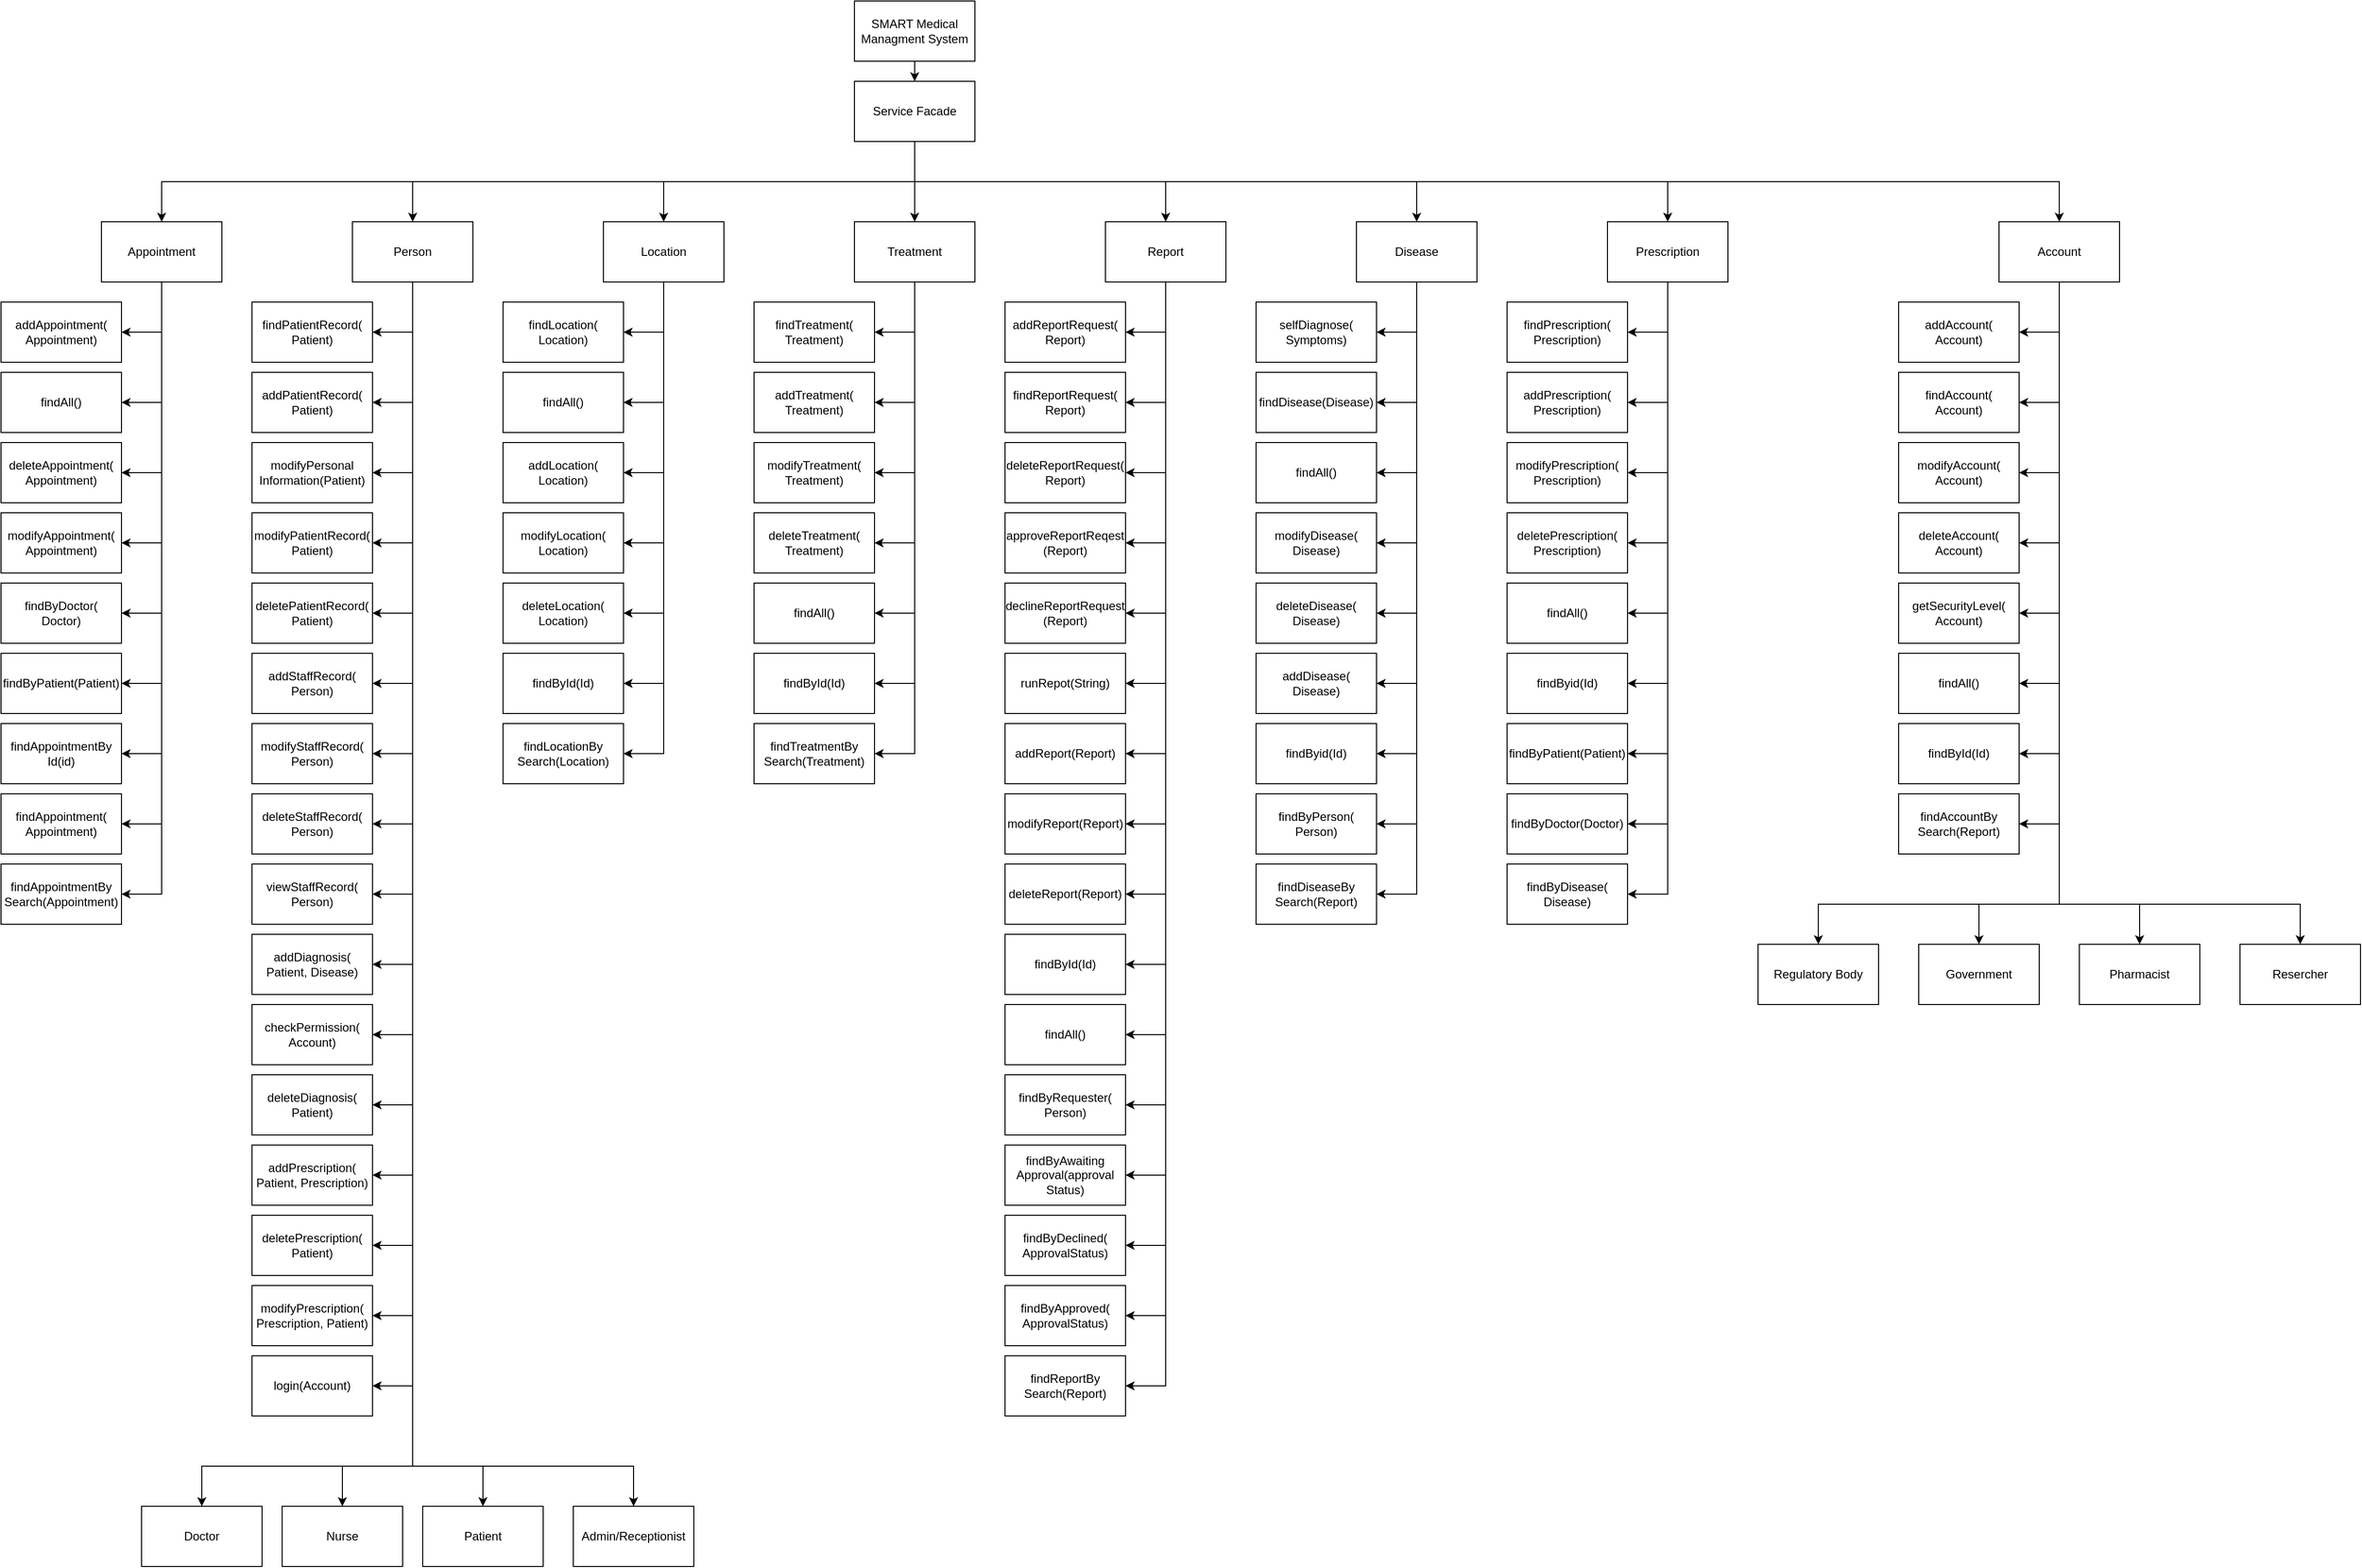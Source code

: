 <mxfile version="12.6.5" type="device"><diagram id="k0Dj__801lpUVowesVdd" name="Page-1"><mxGraphModel dx="1422" dy="822" grid="1" gridSize="10" guides="1" tooltips="1" connect="1" arrows="1" fold="1" page="1" pageScale="1" pageWidth="827" pageHeight="1169" math="0" shadow="0"><root><mxCell id="0"/><mxCell id="1" parent="0"/><mxCell id="XYP2LP7_7YZtA4QgzkTE-5" style="edgeStyle=orthogonalEdgeStyle;rounded=0;orthogonalLoop=1;jettySize=auto;html=1;exitX=0.5;exitY=1;exitDx=0;exitDy=0;entryX=0.5;entryY=0;entryDx=0;entryDy=0;" parent="1" source="XYP2LP7_7YZtA4QgzkTE-1" target="XYP2LP7_7YZtA4QgzkTE-2" edge="1"><mxGeometry relative="1" as="geometry"/></mxCell><mxCell id="XYP2LP7_7YZtA4QgzkTE-1" value="SMART Medical&lt;br&gt;Managment System" style="rounded=0;whiteSpace=wrap;html=1;" parent="1" vertex="1"><mxGeometry x="960" y="60" width="120" height="60" as="geometry"/></mxCell><mxCell id="XYP2LP7_7YZtA4QgzkTE-6" style="edgeStyle=orthogonalEdgeStyle;rounded=0;orthogonalLoop=1;jettySize=auto;html=1;exitX=0.5;exitY=1;exitDx=0;exitDy=0;entryX=0.5;entryY=0;entryDx=0;entryDy=0;" parent="1" source="XYP2LP7_7YZtA4QgzkTE-2" target="XYP2LP7_7YZtA4QgzkTE-4" edge="1"><mxGeometry relative="1" as="geometry"/></mxCell><mxCell id="XYP2LP7_7YZtA4QgzkTE-7" style="edgeStyle=orthogonalEdgeStyle;rounded=0;orthogonalLoop=1;jettySize=auto;html=1;exitX=0.5;exitY=1;exitDx=0;exitDy=0;entryX=0.5;entryY=0;entryDx=0;entryDy=0;" parent="1" source="XYP2LP7_7YZtA4QgzkTE-2" target="XYP2LP7_7YZtA4QgzkTE-3" edge="1"><mxGeometry relative="1" as="geometry"/></mxCell><mxCell id="gWB3yBrHU1qRpau4cqC9-90" style="edgeStyle=orthogonalEdgeStyle;rounded=0;orthogonalLoop=1;jettySize=auto;html=1;exitX=0.5;exitY=1;exitDx=0;exitDy=0;entryX=0.5;entryY=0;entryDx=0;entryDy=0;" parent="1" source="XYP2LP7_7YZtA4QgzkTE-2" target="gWB3yBrHU1qRpau4cqC9-5" edge="1"><mxGeometry relative="1" as="geometry"/></mxCell><mxCell id="gWB3yBrHU1qRpau4cqC9-138" style="edgeStyle=orthogonalEdgeStyle;rounded=0;orthogonalLoop=1;jettySize=auto;html=1;exitX=0.5;exitY=1;exitDx=0;exitDy=0;entryX=0.5;entryY=0;entryDx=0;entryDy=0;" parent="1" source="XYP2LP7_7YZtA4QgzkTE-2" target="gWB3yBrHU1qRpau4cqC9-7" edge="1"><mxGeometry relative="1" as="geometry"/></mxCell><mxCell id="gWB3yBrHU1qRpau4cqC9-139" style="edgeStyle=orthogonalEdgeStyle;rounded=0;orthogonalLoop=1;jettySize=auto;html=1;exitX=0.5;exitY=1;exitDx=0;exitDy=0;entryX=0.5;entryY=0;entryDx=0;entryDy=0;" parent="1" source="XYP2LP7_7YZtA4QgzkTE-2" target="gWB3yBrHU1qRpau4cqC9-9" edge="1"><mxGeometry relative="1" as="geometry"/></mxCell><mxCell id="gWB3yBrHU1qRpau4cqC9-159" style="edgeStyle=orthogonalEdgeStyle;rounded=0;orthogonalLoop=1;jettySize=auto;html=1;exitX=0.5;exitY=1;exitDx=0;exitDy=0;entryX=0.5;entryY=0;entryDx=0;entryDy=0;" parent="1" source="XYP2LP7_7YZtA4QgzkTE-2" target="gWB3yBrHU1qRpau4cqC9-71" edge="1"><mxGeometry relative="1" as="geometry"/></mxCell><mxCell id="gWB3yBrHU1qRpau4cqC9-160" style="edgeStyle=orthogonalEdgeStyle;rounded=0;orthogonalLoop=1;jettySize=auto;html=1;exitX=0.5;exitY=1;exitDx=0;exitDy=0;entryX=0.5;entryY=0;entryDx=0;entryDy=0;" parent="1" source="XYP2LP7_7YZtA4QgzkTE-2" target="gWB3yBrHU1qRpau4cqC9-11" edge="1"><mxGeometry relative="1" as="geometry"/></mxCell><mxCell id="gWB3yBrHU1qRpau4cqC9-185" style="edgeStyle=orthogonalEdgeStyle;rounded=0;orthogonalLoop=1;jettySize=auto;html=1;exitX=0.5;exitY=1;exitDx=0;exitDy=0;entryX=0.5;entryY=0;entryDx=0;entryDy=0;" parent="1" source="XYP2LP7_7YZtA4QgzkTE-2" target="gWB3yBrHU1qRpau4cqC9-176" edge="1"><mxGeometry relative="1" as="geometry"/></mxCell><mxCell id="XYP2LP7_7YZtA4QgzkTE-2" value="Service Facade" style="rounded=0;whiteSpace=wrap;html=1;" parent="1" vertex="1"><mxGeometry x="960" y="140" width="120" height="60" as="geometry"/></mxCell><mxCell id="gWB3yBrHU1qRpau4cqC9-81" style="edgeStyle=orthogonalEdgeStyle;rounded=0;orthogonalLoop=1;jettySize=auto;html=1;exitX=0.5;exitY=1;exitDx=0;exitDy=0;entryX=1;entryY=0.5;entryDx=0;entryDy=0;" parent="1" source="XYP2LP7_7YZtA4QgzkTE-3" target="gWB3yBrHU1qRpau4cqC9-4" edge="1"><mxGeometry relative="1" as="geometry"/></mxCell><mxCell id="gWB3yBrHU1qRpau4cqC9-82" style="edgeStyle=orthogonalEdgeStyle;rounded=0;orthogonalLoop=1;jettySize=auto;html=1;exitX=0.5;exitY=1;exitDx=0;exitDy=0;entryX=1;entryY=0.5;entryDx=0;entryDy=0;" parent="1" source="XYP2LP7_7YZtA4QgzkTE-3" target="gWB3yBrHU1qRpau4cqC9-42" edge="1"><mxGeometry relative="1" as="geometry"/></mxCell><mxCell id="gWB3yBrHU1qRpau4cqC9-83" style="edgeStyle=orthogonalEdgeStyle;rounded=0;orthogonalLoop=1;jettySize=auto;html=1;exitX=0.5;exitY=1;exitDx=0;exitDy=0;entryX=1;entryY=0.5;entryDx=0;entryDy=0;" parent="1" source="XYP2LP7_7YZtA4QgzkTE-3" target="gWB3yBrHU1qRpau4cqC9-41" edge="1"><mxGeometry relative="1" as="geometry"/></mxCell><mxCell id="gWB3yBrHU1qRpau4cqC9-84" style="edgeStyle=orthogonalEdgeStyle;rounded=0;orthogonalLoop=1;jettySize=auto;html=1;exitX=0.5;exitY=1;exitDx=0;exitDy=0;entryX=1;entryY=0.5;entryDx=0;entryDy=0;" parent="1" source="XYP2LP7_7YZtA4QgzkTE-3" target="gWB3yBrHU1qRpau4cqC9-40" edge="1"><mxGeometry relative="1" as="geometry"/></mxCell><mxCell id="gWB3yBrHU1qRpau4cqC9-85" style="edgeStyle=orthogonalEdgeStyle;rounded=0;orthogonalLoop=1;jettySize=auto;html=1;exitX=0.5;exitY=1;exitDx=0;exitDy=0;entryX=1;entryY=0.5;entryDx=0;entryDy=0;" parent="1" source="XYP2LP7_7YZtA4QgzkTE-3" target="gWB3yBrHU1qRpau4cqC9-39" edge="1"><mxGeometry relative="1" as="geometry"/></mxCell><mxCell id="gWB3yBrHU1qRpau4cqC9-86" style="edgeStyle=orthogonalEdgeStyle;rounded=0;orthogonalLoop=1;jettySize=auto;html=1;exitX=0.5;exitY=1;exitDx=0;exitDy=0;entryX=1;entryY=0.5;entryDx=0;entryDy=0;" parent="1" source="XYP2LP7_7YZtA4QgzkTE-3" target="gWB3yBrHU1qRpau4cqC9-19" edge="1"><mxGeometry relative="1" as="geometry"/></mxCell><mxCell id="gWB3yBrHU1qRpau4cqC9-87" style="edgeStyle=orthogonalEdgeStyle;rounded=0;orthogonalLoop=1;jettySize=auto;html=1;exitX=0.5;exitY=1;exitDx=0;exitDy=0;entryX=1;entryY=0.5;entryDx=0;entryDy=0;" parent="1" source="XYP2LP7_7YZtA4QgzkTE-3" target="gWB3yBrHU1qRpau4cqC9-18" edge="1"><mxGeometry relative="1" as="geometry"/></mxCell><mxCell id="gWB3yBrHU1qRpau4cqC9-88" style="edgeStyle=orthogonalEdgeStyle;rounded=0;orthogonalLoop=1;jettySize=auto;html=1;exitX=0.5;exitY=1;exitDx=0;exitDy=0;entryX=1;entryY=0.5;entryDx=0;entryDy=0;" parent="1" source="XYP2LP7_7YZtA4QgzkTE-3" target="gWB3yBrHU1qRpau4cqC9-17" edge="1"><mxGeometry relative="1" as="geometry"/></mxCell><mxCell id="gWB3yBrHU1qRpau4cqC9-89" style="edgeStyle=orthogonalEdgeStyle;rounded=0;orthogonalLoop=1;jettySize=auto;html=1;exitX=0.5;exitY=1;exitDx=0;exitDy=0;entryX=1;entryY=0.5;entryDx=0;entryDy=0;" parent="1" source="XYP2LP7_7YZtA4QgzkTE-3" target="gWB3yBrHU1qRpau4cqC9-16" edge="1"><mxGeometry relative="1" as="geometry"/></mxCell><mxCell id="XYP2LP7_7YZtA4QgzkTE-3" value="Appointment" style="rounded=0;whiteSpace=wrap;html=1;" parent="1" vertex="1"><mxGeometry x="210" y="280" width="120" height="60" as="geometry"/></mxCell><mxCell id="gWB3yBrHU1qRpau4cqC9-91" style="edgeStyle=orthogonalEdgeStyle;rounded=0;orthogonalLoop=1;jettySize=auto;html=1;exitX=0.5;exitY=1;exitDx=0;exitDy=0;entryX=1;entryY=0.5;entryDx=0;entryDy=0;" parent="1" source="XYP2LP7_7YZtA4QgzkTE-4" target="gWB3yBrHU1qRpau4cqC9-38" edge="1"><mxGeometry relative="1" as="geometry"/></mxCell><mxCell id="gWB3yBrHU1qRpau4cqC9-92" style="edgeStyle=orthogonalEdgeStyle;rounded=0;orthogonalLoop=1;jettySize=auto;html=1;exitX=0.5;exitY=1;exitDx=0;exitDy=0;entryX=1;entryY=0.5;entryDx=0;entryDy=0;" parent="1" source="XYP2LP7_7YZtA4QgzkTE-4" target="gWB3yBrHU1qRpau4cqC9-2" edge="1"><mxGeometry relative="1" as="geometry"/></mxCell><mxCell id="gWB3yBrHU1qRpau4cqC9-93" style="edgeStyle=orthogonalEdgeStyle;rounded=0;orthogonalLoop=1;jettySize=auto;html=1;exitX=0.5;exitY=1;exitDx=0;exitDy=0;entryX=1;entryY=0.5;entryDx=0;entryDy=0;" parent="1" source="XYP2LP7_7YZtA4QgzkTE-4" target="gWB3yBrHU1qRpau4cqC9-24" edge="1"><mxGeometry relative="1" as="geometry"/></mxCell><mxCell id="gWB3yBrHU1qRpau4cqC9-94" style="edgeStyle=orthogonalEdgeStyle;rounded=0;orthogonalLoop=1;jettySize=auto;html=1;exitX=0.5;exitY=1;exitDx=0;exitDy=0;entryX=1;entryY=0.5;entryDx=0;entryDy=0;" parent="1" source="XYP2LP7_7YZtA4QgzkTE-4" target="gWB3yBrHU1qRpau4cqC9-25" edge="1"><mxGeometry relative="1" as="geometry"/></mxCell><mxCell id="gWB3yBrHU1qRpau4cqC9-95" style="edgeStyle=orthogonalEdgeStyle;rounded=0;orthogonalLoop=1;jettySize=auto;html=1;exitX=0.5;exitY=1;exitDx=0;exitDy=0;entryX=1;entryY=0.5;entryDx=0;entryDy=0;" parent="1" source="XYP2LP7_7YZtA4QgzkTE-4" target="gWB3yBrHU1qRpau4cqC9-26" edge="1"><mxGeometry relative="1" as="geometry"/></mxCell><mxCell id="gWB3yBrHU1qRpau4cqC9-96" style="edgeStyle=orthogonalEdgeStyle;rounded=0;orthogonalLoop=1;jettySize=auto;html=1;exitX=0.5;exitY=1;exitDx=0;exitDy=0;entryX=1;entryY=0.5;entryDx=0;entryDy=0;" parent="1" source="XYP2LP7_7YZtA4QgzkTE-4" target="gWB3yBrHU1qRpau4cqC9-27" edge="1"><mxGeometry relative="1" as="geometry"/></mxCell><mxCell id="gWB3yBrHU1qRpau4cqC9-97" style="edgeStyle=orthogonalEdgeStyle;rounded=0;orthogonalLoop=1;jettySize=auto;html=1;exitX=0.5;exitY=1;exitDx=0;exitDy=0;entryX=1;entryY=0.5;entryDx=0;entryDy=0;" parent="1" source="XYP2LP7_7YZtA4QgzkTE-4" target="gWB3yBrHU1qRpau4cqC9-28" edge="1"><mxGeometry relative="1" as="geometry"/></mxCell><mxCell id="gWB3yBrHU1qRpau4cqC9-98" style="edgeStyle=orthogonalEdgeStyle;rounded=0;orthogonalLoop=1;jettySize=auto;html=1;exitX=0.5;exitY=1;exitDx=0;exitDy=0;entryX=1;entryY=0.5;entryDx=0;entryDy=0;" parent="1" source="XYP2LP7_7YZtA4QgzkTE-4" target="gWB3yBrHU1qRpau4cqC9-29" edge="1"><mxGeometry relative="1" as="geometry"/></mxCell><mxCell id="gWB3yBrHU1qRpau4cqC9-99" style="edgeStyle=orthogonalEdgeStyle;rounded=0;orthogonalLoop=1;jettySize=auto;html=1;exitX=0.5;exitY=1;exitDx=0;exitDy=0;entryX=1;entryY=0.5;entryDx=0;entryDy=0;" parent="1" source="XYP2LP7_7YZtA4QgzkTE-4" target="gWB3yBrHU1qRpau4cqC9-30" edge="1"><mxGeometry relative="1" as="geometry"/></mxCell><mxCell id="gWB3yBrHU1qRpau4cqC9-100" style="edgeStyle=orthogonalEdgeStyle;rounded=0;orthogonalLoop=1;jettySize=auto;html=1;exitX=0.5;exitY=1;exitDx=0;exitDy=0;entryX=1;entryY=0.5;entryDx=0;entryDy=0;" parent="1" source="XYP2LP7_7YZtA4QgzkTE-4" target="gWB3yBrHU1qRpau4cqC9-31" edge="1"><mxGeometry relative="1" as="geometry"/></mxCell><mxCell id="gWB3yBrHU1qRpau4cqC9-101" style="edgeStyle=orthogonalEdgeStyle;rounded=0;orthogonalLoop=1;jettySize=auto;html=1;exitX=0.5;exitY=1;exitDx=0;exitDy=0;entryX=1;entryY=0.5;entryDx=0;entryDy=0;" parent="1" source="XYP2LP7_7YZtA4QgzkTE-4" target="gWB3yBrHU1qRpau4cqC9-37" edge="1"><mxGeometry relative="1" as="geometry"/></mxCell><mxCell id="gWB3yBrHU1qRpau4cqC9-102" style="edgeStyle=orthogonalEdgeStyle;rounded=0;orthogonalLoop=1;jettySize=auto;html=1;exitX=0.5;exitY=1;exitDx=0;exitDy=0;entryX=1;entryY=0.5;entryDx=0;entryDy=0;" parent="1" source="XYP2LP7_7YZtA4QgzkTE-4" target="gWB3yBrHU1qRpau4cqC9-36" edge="1"><mxGeometry relative="1" as="geometry"/></mxCell><mxCell id="gWB3yBrHU1qRpau4cqC9-103" style="edgeStyle=orthogonalEdgeStyle;rounded=0;orthogonalLoop=1;jettySize=auto;html=1;exitX=0.5;exitY=1;exitDx=0;exitDy=0;entryX=1;entryY=0.5;entryDx=0;entryDy=0;" parent="1" source="XYP2LP7_7YZtA4QgzkTE-4" target="gWB3yBrHU1qRpau4cqC9-35" edge="1"><mxGeometry relative="1" as="geometry"/></mxCell><mxCell id="gWB3yBrHU1qRpau4cqC9-104" style="edgeStyle=orthogonalEdgeStyle;rounded=0;orthogonalLoop=1;jettySize=auto;html=1;exitX=0.5;exitY=1;exitDx=0;exitDy=0;entryX=1;entryY=0.5;entryDx=0;entryDy=0;" parent="1" source="XYP2LP7_7YZtA4QgzkTE-4" target="gWB3yBrHU1qRpau4cqC9-34" edge="1"><mxGeometry relative="1" as="geometry"/></mxCell><mxCell id="gWB3yBrHU1qRpau4cqC9-105" style="edgeStyle=orthogonalEdgeStyle;rounded=0;orthogonalLoop=1;jettySize=auto;html=1;exitX=0.5;exitY=1;exitDx=0;exitDy=0;entryX=1;entryY=0.5;entryDx=0;entryDy=0;" parent="1" source="XYP2LP7_7YZtA4QgzkTE-4" target="gWB3yBrHU1qRpau4cqC9-33" edge="1"><mxGeometry relative="1" as="geometry"/></mxCell><mxCell id="gWB3yBrHU1qRpau4cqC9-106" style="edgeStyle=orthogonalEdgeStyle;rounded=0;orthogonalLoop=1;jettySize=auto;html=1;exitX=0.5;exitY=1;exitDx=0;exitDy=0;entryX=1;entryY=0.5;entryDx=0;entryDy=0;" parent="1" source="XYP2LP7_7YZtA4QgzkTE-4" target="gWB3yBrHU1qRpau4cqC9-32" edge="1"><mxGeometry relative="1" as="geometry"/></mxCell><mxCell id="gWB3yBrHU1qRpau4cqC9-165" style="edgeStyle=orthogonalEdgeStyle;rounded=0;orthogonalLoop=1;jettySize=auto;html=1;exitX=0.5;exitY=1;exitDx=0;exitDy=0;entryX=0.5;entryY=0;entryDx=0;entryDy=0;" parent="1" source="XYP2LP7_7YZtA4QgzkTE-4" target="gWB3yBrHU1qRpau4cqC9-164" edge="1"><mxGeometry relative="1" as="geometry"><Array as="points"><mxPoint x="520" y="1520"/></Array></mxGeometry></mxCell><mxCell id="gWB3yBrHU1qRpau4cqC9-166" style="edgeStyle=orthogonalEdgeStyle;rounded=0;orthogonalLoop=1;jettySize=auto;html=1;exitX=0.5;exitY=1;exitDx=0;exitDy=0;entryX=0.5;entryY=0;entryDx=0;entryDy=0;" parent="1" source="XYP2LP7_7YZtA4QgzkTE-4" target="gWB3yBrHU1qRpau4cqC9-163" edge="1"><mxGeometry relative="1" as="geometry"><Array as="points"><mxPoint x="520" y="1520"/><mxPoint x="590" y="1520"/></Array></mxGeometry></mxCell><mxCell id="gWB3yBrHU1qRpau4cqC9-167" style="edgeStyle=orthogonalEdgeStyle;rounded=0;orthogonalLoop=1;jettySize=auto;html=1;exitX=0.5;exitY=1;exitDx=0;exitDy=0;entryX=0.5;entryY=0;entryDx=0;entryDy=0;" parent="1" source="XYP2LP7_7YZtA4QgzkTE-4" target="gWB3yBrHU1qRpau4cqC9-162" edge="1"><mxGeometry relative="1" as="geometry"><Array as="points"><mxPoint x="520" y="1520"/><mxPoint x="450" y="1520"/></Array></mxGeometry></mxCell><mxCell id="gWB3yBrHU1qRpau4cqC9-168" style="edgeStyle=orthogonalEdgeStyle;rounded=0;orthogonalLoop=1;jettySize=auto;html=1;exitX=0.5;exitY=1;exitDx=0;exitDy=0;entryX=0.5;entryY=0;entryDx=0;entryDy=0;" parent="1" source="XYP2LP7_7YZtA4QgzkTE-4" target="gWB3yBrHU1qRpau4cqC9-161" edge="1"><mxGeometry relative="1" as="geometry"><Array as="points"><mxPoint x="520" y="1520"/><mxPoint x="310" y="1520"/></Array></mxGeometry></mxCell><mxCell id="XYP2LP7_7YZtA4QgzkTE-4" value="Person" style="rounded=0;whiteSpace=wrap;html=1;" parent="1" vertex="1"><mxGeometry x="460" y="280" width="120" height="60" as="geometry"/></mxCell><mxCell id="gWB3yBrHU1qRpau4cqC9-2" value="findPatientRecord(&lt;br&gt;Patient)" style="rounded=0;whiteSpace=wrap;html=1;" parent="1" vertex="1"><mxGeometry x="360" y="360" width="120" height="60" as="geometry"/></mxCell><mxCell id="gWB3yBrHU1qRpau4cqC9-4" value="addAppointment(&lt;br&gt;Appointment)" style="rounded=0;whiteSpace=wrap;html=1;" parent="1" vertex="1"><mxGeometry x="110" y="360" width="120" height="60" as="geometry"/></mxCell><mxCell id="gWB3yBrHU1qRpau4cqC9-107" style="edgeStyle=orthogonalEdgeStyle;rounded=0;orthogonalLoop=1;jettySize=auto;html=1;exitX=0.5;exitY=1;exitDx=0;exitDy=0;entryX=1;entryY=0.5;entryDx=0;entryDy=0;" parent="1" source="gWB3yBrHU1qRpau4cqC9-5" target="gWB3yBrHU1qRpau4cqC9-46" edge="1"><mxGeometry relative="1" as="geometry"/></mxCell><mxCell id="gWB3yBrHU1qRpau4cqC9-108" style="edgeStyle=orthogonalEdgeStyle;rounded=0;orthogonalLoop=1;jettySize=auto;html=1;exitX=0.5;exitY=1;exitDx=0;exitDy=0;entryX=1;entryY=0.5;entryDx=0;entryDy=0;" parent="1" source="gWB3yBrHU1qRpau4cqC9-5" target="gWB3yBrHU1qRpau4cqC9-45" edge="1"><mxGeometry relative="1" as="geometry"/></mxCell><mxCell id="gWB3yBrHU1qRpau4cqC9-109" style="edgeStyle=orthogonalEdgeStyle;rounded=0;orthogonalLoop=1;jettySize=auto;html=1;exitX=0.5;exitY=1;exitDx=0;exitDy=0;entryX=1;entryY=0.5;entryDx=0;entryDy=0;" parent="1" source="gWB3yBrHU1qRpau4cqC9-5" target="gWB3yBrHU1qRpau4cqC9-44" edge="1"><mxGeometry relative="1" as="geometry"/></mxCell><mxCell id="gWB3yBrHU1qRpau4cqC9-110" style="edgeStyle=orthogonalEdgeStyle;rounded=0;orthogonalLoop=1;jettySize=auto;html=1;exitX=0.5;exitY=1;exitDx=0;exitDy=0;entryX=1;entryY=0.5;entryDx=0;entryDy=0;" parent="1" source="gWB3yBrHU1qRpau4cqC9-5" target="gWB3yBrHU1qRpau4cqC9-43" edge="1"><mxGeometry relative="1" as="geometry"/></mxCell><mxCell id="gWB3yBrHU1qRpau4cqC9-111" style="edgeStyle=orthogonalEdgeStyle;rounded=0;orthogonalLoop=1;jettySize=auto;html=1;exitX=0.5;exitY=1;exitDx=0;exitDy=0;entryX=1;entryY=0.5;entryDx=0;entryDy=0;" parent="1" source="gWB3yBrHU1qRpau4cqC9-5" target="gWB3yBrHU1qRpau4cqC9-15" edge="1"><mxGeometry relative="1" as="geometry"/></mxCell><mxCell id="gWB3yBrHU1qRpau4cqC9-112" style="edgeStyle=orthogonalEdgeStyle;rounded=0;orthogonalLoop=1;jettySize=auto;html=1;exitX=0.5;exitY=1;exitDx=0;exitDy=0;entryX=1;entryY=0.5;entryDx=0;entryDy=0;" parent="1" source="gWB3yBrHU1qRpau4cqC9-5" target="gWB3yBrHU1qRpau4cqC9-14" edge="1"><mxGeometry relative="1" as="geometry"/></mxCell><mxCell id="gWB3yBrHU1qRpau4cqC9-113" style="edgeStyle=orthogonalEdgeStyle;rounded=0;orthogonalLoop=1;jettySize=auto;html=1;exitX=0.5;exitY=1;exitDx=0;exitDy=0;entryX=1;entryY=0.5;entryDx=0;entryDy=0;" parent="1" source="gWB3yBrHU1qRpau4cqC9-5" target="gWB3yBrHU1qRpau4cqC9-6" edge="1"><mxGeometry relative="1" as="geometry"/></mxCell><mxCell id="gWB3yBrHU1qRpau4cqC9-5" value="Location" style="rounded=0;whiteSpace=wrap;html=1;" parent="1" vertex="1"><mxGeometry x="710" y="280" width="120" height="60" as="geometry"/></mxCell><mxCell id="gWB3yBrHU1qRpau4cqC9-6" value="findLocation(&lt;br&gt;Location)" style="rounded=0;whiteSpace=wrap;html=1;" parent="1" vertex="1"><mxGeometry x="610" y="360" width="120" height="60" as="geometry"/></mxCell><mxCell id="gWB3yBrHU1qRpau4cqC9-114" style="edgeStyle=orthogonalEdgeStyle;rounded=0;orthogonalLoop=1;jettySize=auto;html=1;exitX=0.5;exitY=1;exitDx=0;exitDy=0;entryX=1;entryY=0.5;entryDx=0;entryDy=0;" parent="1" source="gWB3yBrHU1qRpau4cqC9-7" target="gWB3yBrHU1qRpau4cqC9-52" edge="1"><mxGeometry relative="1" as="geometry"/></mxCell><mxCell id="gWB3yBrHU1qRpau4cqC9-115" style="edgeStyle=orthogonalEdgeStyle;rounded=0;orthogonalLoop=1;jettySize=auto;html=1;exitX=0.5;exitY=1;exitDx=0;exitDy=0;entryX=1;entryY=0.5;entryDx=0;entryDy=0;" parent="1" source="gWB3yBrHU1qRpau4cqC9-7" target="gWB3yBrHU1qRpau4cqC9-51" edge="1"><mxGeometry relative="1" as="geometry"/></mxCell><mxCell id="gWB3yBrHU1qRpau4cqC9-116" style="edgeStyle=orthogonalEdgeStyle;rounded=0;orthogonalLoop=1;jettySize=auto;html=1;exitX=0.5;exitY=1;exitDx=0;exitDy=0;entryX=1;entryY=0.5;entryDx=0;entryDy=0;" parent="1" source="gWB3yBrHU1qRpau4cqC9-7" target="gWB3yBrHU1qRpau4cqC9-50" edge="1"><mxGeometry relative="1" as="geometry"/></mxCell><mxCell id="gWB3yBrHU1qRpau4cqC9-117" style="edgeStyle=orthogonalEdgeStyle;rounded=0;orthogonalLoop=1;jettySize=auto;html=1;exitX=0.5;exitY=1;exitDx=0;exitDy=0;entryX=1;entryY=0.5;entryDx=0;entryDy=0;" parent="1" source="gWB3yBrHU1qRpau4cqC9-7" target="gWB3yBrHU1qRpau4cqC9-49" edge="1"><mxGeometry relative="1" as="geometry"/></mxCell><mxCell id="gWB3yBrHU1qRpau4cqC9-118" style="edgeStyle=orthogonalEdgeStyle;rounded=0;orthogonalLoop=1;jettySize=auto;html=1;exitX=0.5;exitY=1;exitDx=0;exitDy=0;entryX=1;entryY=0.5;entryDx=0;entryDy=0;" parent="1" source="gWB3yBrHU1qRpau4cqC9-7" target="gWB3yBrHU1qRpau4cqC9-48" edge="1"><mxGeometry relative="1" as="geometry"/></mxCell><mxCell id="gWB3yBrHU1qRpau4cqC9-119" style="edgeStyle=orthogonalEdgeStyle;rounded=0;orthogonalLoop=1;jettySize=auto;html=1;exitX=0.5;exitY=1;exitDx=0;exitDy=0;entryX=1;entryY=0.5;entryDx=0;entryDy=0;" parent="1" source="gWB3yBrHU1qRpau4cqC9-7" target="gWB3yBrHU1qRpau4cqC9-47" edge="1"><mxGeometry relative="1" as="geometry"/></mxCell><mxCell id="gWB3yBrHU1qRpau4cqC9-120" style="edgeStyle=orthogonalEdgeStyle;rounded=0;orthogonalLoop=1;jettySize=auto;html=1;exitX=0.5;exitY=1;exitDx=0;exitDy=0;entryX=1;entryY=0.5;entryDx=0;entryDy=0;" parent="1" source="gWB3yBrHU1qRpau4cqC9-7" target="gWB3yBrHU1qRpau4cqC9-8" edge="1"><mxGeometry relative="1" as="geometry"/></mxCell><mxCell id="gWB3yBrHU1qRpau4cqC9-7" value="Treatment" style="rounded=0;whiteSpace=wrap;html=1;" parent="1" vertex="1"><mxGeometry x="960" y="280" width="120" height="60" as="geometry"/></mxCell><mxCell id="gWB3yBrHU1qRpau4cqC9-8" value="findTreatment(&lt;br&gt;Treatment)" style="rounded=0;whiteSpace=wrap;html=1;" parent="1" vertex="1"><mxGeometry x="860" y="360" width="120" height="60" as="geometry"/></mxCell><mxCell id="gWB3yBrHU1qRpau4cqC9-121" style="edgeStyle=orthogonalEdgeStyle;rounded=0;orthogonalLoop=1;jettySize=auto;html=1;exitX=0.5;exitY=1;exitDx=0;exitDy=0;entryX=1;entryY=0.5;entryDx=0;entryDy=0;" parent="1" source="gWB3yBrHU1qRpau4cqC9-9" target="gWB3yBrHU1qRpau4cqC9-63" edge="1"><mxGeometry relative="1" as="geometry"/></mxCell><mxCell id="gWB3yBrHU1qRpau4cqC9-122" style="edgeStyle=orthogonalEdgeStyle;rounded=0;orthogonalLoop=1;jettySize=auto;html=1;exitX=0.5;exitY=1;exitDx=0;exitDy=0;entryX=1;entryY=0.5;entryDx=0;entryDy=0;" parent="1" source="gWB3yBrHU1qRpau4cqC9-9" target="gWB3yBrHU1qRpau4cqC9-62" edge="1"><mxGeometry relative="1" as="geometry"/></mxCell><mxCell id="gWB3yBrHU1qRpau4cqC9-123" style="edgeStyle=orthogonalEdgeStyle;rounded=0;orthogonalLoop=1;jettySize=auto;html=1;exitX=0.5;exitY=1;exitDx=0;exitDy=0;entryX=1;entryY=0.5;entryDx=0;entryDy=0;" parent="1" source="gWB3yBrHU1qRpau4cqC9-9" target="gWB3yBrHU1qRpau4cqC9-61" edge="1"><mxGeometry relative="1" as="geometry"/></mxCell><mxCell id="gWB3yBrHU1qRpau4cqC9-125" style="edgeStyle=orthogonalEdgeStyle;rounded=0;orthogonalLoop=1;jettySize=auto;html=1;exitX=0.5;exitY=1;exitDx=0;exitDy=0;entryX=1;entryY=0.5;entryDx=0;entryDy=0;" parent="1" source="gWB3yBrHU1qRpau4cqC9-9" target="gWB3yBrHU1qRpau4cqC9-60" edge="1"><mxGeometry relative="1" as="geometry"/></mxCell><mxCell id="gWB3yBrHU1qRpau4cqC9-126" style="edgeStyle=orthogonalEdgeStyle;rounded=0;orthogonalLoop=1;jettySize=auto;html=1;exitX=0.5;exitY=1;exitDx=0;exitDy=0;entryX=1;entryY=0.5;entryDx=0;entryDy=0;" parent="1" source="gWB3yBrHU1qRpau4cqC9-9" target="gWB3yBrHU1qRpau4cqC9-59" edge="1"><mxGeometry relative="1" as="geometry"/></mxCell><mxCell id="gWB3yBrHU1qRpau4cqC9-127" style="edgeStyle=orthogonalEdgeStyle;rounded=0;orthogonalLoop=1;jettySize=auto;html=1;exitX=0.5;exitY=1;exitDx=0;exitDy=0;entryX=1;entryY=0.5;entryDx=0;entryDy=0;" parent="1" source="gWB3yBrHU1qRpau4cqC9-9" target="gWB3yBrHU1qRpau4cqC9-58" edge="1"><mxGeometry relative="1" as="geometry"/></mxCell><mxCell id="gWB3yBrHU1qRpau4cqC9-128" style="edgeStyle=orthogonalEdgeStyle;rounded=0;orthogonalLoop=1;jettySize=auto;html=1;exitX=0.5;exitY=1;exitDx=0;exitDy=0;entryX=1;entryY=0.5;entryDx=0;entryDy=0;" parent="1" source="gWB3yBrHU1qRpau4cqC9-9" target="gWB3yBrHU1qRpau4cqC9-57" edge="1"><mxGeometry relative="1" as="geometry"/></mxCell><mxCell id="gWB3yBrHU1qRpau4cqC9-129" style="edgeStyle=orthogonalEdgeStyle;rounded=0;orthogonalLoop=1;jettySize=auto;html=1;exitX=0.5;exitY=1;exitDx=0;exitDy=0;entryX=1;entryY=0.5;entryDx=0;entryDy=0;" parent="1" source="gWB3yBrHU1qRpau4cqC9-9" target="gWB3yBrHU1qRpau4cqC9-56" edge="1"><mxGeometry relative="1" as="geometry"/></mxCell><mxCell id="gWB3yBrHU1qRpau4cqC9-130" style="edgeStyle=orthogonalEdgeStyle;rounded=0;orthogonalLoop=1;jettySize=auto;html=1;exitX=0.5;exitY=1;exitDx=0;exitDy=0;entryX=1;entryY=0.5;entryDx=0;entryDy=0;" parent="1" source="gWB3yBrHU1qRpau4cqC9-9" target="gWB3yBrHU1qRpau4cqC9-55" edge="1"><mxGeometry relative="1" as="geometry"/></mxCell><mxCell id="gWB3yBrHU1qRpau4cqC9-131" style="edgeStyle=orthogonalEdgeStyle;rounded=0;orthogonalLoop=1;jettySize=auto;html=1;exitX=0.5;exitY=1;exitDx=0;exitDy=0;entryX=1;entryY=0.5;entryDx=0;entryDy=0;" parent="1" source="gWB3yBrHU1qRpau4cqC9-9" target="gWB3yBrHU1qRpau4cqC9-54" edge="1"><mxGeometry relative="1" as="geometry"/></mxCell><mxCell id="gWB3yBrHU1qRpau4cqC9-132" style="edgeStyle=orthogonalEdgeStyle;rounded=0;orthogonalLoop=1;jettySize=auto;html=1;exitX=0.5;exitY=1;exitDx=0;exitDy=0;entryX=1;entryY=0.5;entryDx=0;entryDy=0;" parent="1" source="gWB3yBrHU1qRpau4cqC9-9" target="gWB3yBrHU1qRpau4cqC9-53" edge="1"><mxGeometry relative="1" as="geometry"/></mxCell><mxCell id="gWB3yBrHU1qRpau4cqC9-133" style="edgeStyle=orthogonalEdgeStyle;rounded=0;orthogonalLoop=1;jettySize=auto;html=1;exitX=0.5;exitY=1;exitDx=0;exitDy=0;entryX=1;entryY=0.5;entryDx=0;entryDy=0;" parent="1" source="gWB3yBrHU1qRpau4cqC9-9" target="gWB3yBrHU1qRpau4cqC9-23" edge="1"><mxGeometry relative="1" as="geometry"/></mxCell><mxCell id="gWB3yBrHU1qRpau4cqC9-134" style="edgeStyle=orthogonalEdgeStyle;rounded=0;orthogonalLoop=1;jettySize=auto;html=1;exitX=0.5;exitY=1;exitDx=0;exitDy=0;entryX=1;entryY=0.5;entryDx=0;entryDy=0;" parent="1" source="gWB3yBrHU1qRpau4cqC9-9" target="gWB3yBrHU1qRpau4cqC9-22" edge="1"><mxGeometry relative="1" as="geometry"/></mxCell><mxCell id="gWB3yBrHU1qRpau4cqC9-135" style="edgeStyle=orthogonalEdgeStyle;rounded=0;orthogonalLoop=1;jettySize=auto;html=1;exitX=0.5;exitY=1;exitDx=0;exitDy=0;entryX=1;entryY=0.5;entryDx=0;entryDy=0;" parent="1" source="gWB3yBrHU1qRpau4cqC9-9" target="gWB3yBrHU1qRpau4cqC9-21" edge="1"><mxGeometry relative="1" as="geometry"/></mxCell><mxCell id="gWB3yBrHU1qRpau4cqC9-136" style="edgeStyle=orthogonalEdgeStyle;rounded=0;orthogonalLoop=1;jettySize=auto;html=1;exitX=0.5;exitY=1;exitDx=0;exitDy=0;entryX=1;entryY=0.5;entryDx=0;entryDy=0;" parent="1" source="gWB3yBrHU1qRpau4cqC9-9" target="gWB3yBrHU1qRpau4cqC9-20" edge="1"><mxGeometry relative="1" as="geometry"/></mxCell><mxCell id="gWB3yBrHU1qRpau4cqC9-137" style="edgeStyle=orthogonalEdgeStyle;rounded=0;orthogonalLoop=1;jettySize=auto;html=1;exitX=0.5;exitY=1;exitDx=0;exitDy=0;entryX=1;entryY=0.5;entryDx=0;entryDy=0;" parent="1" source="gWB3yBrHU1qRpau4cqC9-9" target="gWB3yBrHU1qRpau4cqC9-10" edge="1"><mxGeometry relative="1" as="geometry"/></mxCell><mxCell id="gWB3yBrHU1qRpau4cqC9-9" value="Report" style="rounded=0;whiteSpace=wrap;html=1;" parent="1" vertex="1"><mxGeometry x="1210" y="280" width="120" height="60" as="geometry"/></mxCell><mxCell id="gWB3yBrHU1qRpau4cqC9-10" value="addReportRequest(&lt;br&gt;Report)" style="rounded=0;whiteSpace=wrap;html=1;" parent="1" vertex="1"><mxGeometry x="1110" y="360" width="120" height="60" as="geometry"/></mxCell><mxCell id="gWB3yBrHU1qRpau4cqC9-140" style="edgeStyle=orthogonalEdgeStyle;rounded=0;orthogonalLoop=1;jettySize=auto;html=1;exitX=0.5;exitY=1;exitDx=0;exitDy=0;entryX=1;entryY=0.5;entryDx=0;entryDy=0;" parent="1" source="gWB3yBrHU1qRpau4cqC9-11" target="gWB3yBrHU1qRpau4cqC9-70" edge="1"><mxGeometry relative="1" as="geometry"/></mxCell><mxCell id="gWB3yBrHU1qRpau4cqC9-141" style="edgeStyle=orthogonalEdgeStyle;rounded=0;orthogonalLoop=1;jettySize=auto;html=1;exitX=0.5;exitY=1;exitDx=0;exitDy=0;entryX=1;entryY=0.5;entryDx=0;entryDy=0;" parent="1" source="gWB3yBrHU1qRpau4cqC9-11" target="gWB3yBrHU1qRpau4cqC9-69" edge="1"><mxGeometry relative="1" as="geometry"/></mxCell><mxCell id="gWB3yBrHU1qRpau4cqC9-142" style="edgeStyle=orthogonalEdgeStyle;rounded=0;orthogonalLoop=1;jettySize=auto;html=1;exitX=0.5;exitY=1;exitDx=0;exitDy=0;entryX=1;entryY=0.5;entryDx=0;entryDy=0;" parent="1" source="gWB3yBrHU1qRpau4cqC9-11" target="gWB3yBrHU1qRpau4cqC9-68" edge="1"><mxGeometry relative="1" as="geometry"/></mxCell><mxCell id="gWB3yBrHU1qRpau4cqC9-143" style="edgeStyle=orthogonalEdgeStyle;rounded=0;orthogonalLoop=1;jettySize=auto;html=1;exitX=0.5;exitY=1;exitDx=0;exitDy=0;entryX=1;entryY=0.5;entryDx=0;entryDy=0;" parent="1" source="gWB3yBrHU1qRpau4cqC9-11" target="gWB3yBrHU1qRpau4cqC9-67" edge="1"><mxGeometry relative="1" as="geometry"/></mxCell><mxCell id="gWB3yBrHU1qRpau4cqC9-144" style="edgeStyle=orthogonalEdgeStyle;rounded=0;orthogonalLoop=1;jettySize=auto;html=1;exitX=0.5;exitY=1;exitDx=0;exitDy=0;entryX=1;entryY=0.5;entryDx=0;entryDy=0;" parent="1" source="gWB3yBrHU1qRpau4cqC9-11" target="gWB3yBrHU1qRpau4cqC9-66" edge="1"><mxGeometry relative="1" as="geometry"/></mxCell><mxCell id="gWB3yBrHU1qRpau4cqC9-145" style="edgeStyle=orthogonalEdgeStyle;rounded=0;orthogonalLoop=1;jettySize=auto;html=1;exitX=0.5;exitY=1;exitDx=0;exitDy=0;entryX=1;entryY=0.5;entryDx=0;entryDy=0;" parent="1" source="gWB3yBrHU1qRpau4cqC9-11" target="gWB3yBrHU1qRpau4cqC9-65" edge="1"><mxGeometry relative="1" as="geometry"/></mxCell><mxCell id="gWB3yBrHU1qRpau4cqC9-146" style="edgeStyle=orthogonalEdgeStyle;rounded=0;orthogonalLoop=1;jettySize=auto;html=1;exitX=0.5;exitY=1;exitDx=0;exitDy=0;entryX=1;entryY=0.5;entryDx=0;entryDy=0;" parent="1" source="gWB3yBrHU1qRpau4cqC9-11" target="gWB3yBrHU1qRpau4cqC9-64" edge="1"><mxGeometry relative="1" as="geometry"/></mxCell><mxCell id="gWB3yBrHU1qRpau4cqC9-148" style="edgeStyle=orthogonalEdgeStyle;rounded=0;orthogonalLoop=1;jettySize=auto;html=1;exitX=0.5;exitY=1;exitDx=0;exitDy=0;entryX=1;entryY=0.5;entryDx=0;entryDy=0;" parent="1" source="gWB3yBrHU1qRpau4cqC9-11" target="gWB3yBrHU1qRpau4cqC9-13" edge="1"><mxGeometry relative="1" as="geometry"/></mxCell><mxCell id="gWB3yBrHU1qRpau4cqC9-149" style="edgeStyle=orthogonalEdgeStyle;rounded=0;orthogonalLoop=1;jettySize=auto;html=1;exitX=0.5;exitY=1;exitDx=0;exitDy=0;entryX=1;entryY=0.5;entryDx=0;entryDy=0;" parent="1" source="gWB3yBrHU1qRpau4cqC9-11" target="gWB3yBrHU1qRpau4cqC9-12" edge="1"><mxGeometry relative="1" as="geometry"/></mxCell><mxCell id="gWB3yBrHU1qRpau4cqC9-11" value="Disease" style="rounded=0;whiteSpace=wrap;html=1;" parent="1" vertex="1"><mxGeometry x="1460" y="280" width="120" height="60" as="geometry"/></mxCell><mxCell id="gWB3yBrHU1qRpau4cqC9-12" value="selfDiagnose(&lt;br&gt;Symptoms)" style="rounded=0;whiteSpace=wrap;html=1;" parent="1" vertex="1"><mxGeometry x="1360" y="360" width="120" height="60" as="geometry"/></mxCell><mxCell id="gWB3yBrHU1qRpau4cqC9-13" value="findDisease(Disease)" style="rounded=0;whiteSpace=wrap;html=1;" parent="1" vertex="1"><mxGeometry x="1360" y="430" width="120" height="60" as="geometry"/></mxCell><mxCell id="gWB3yBrHU1qRpau4cqC9-14" value="findAll()" style="rounded=0;whiteSpace=wrap;html=1;" parent="1" vertex="1"><mxGeometry x="610" y="430" width="120" height="60" as="geometry"/></mxCell><mxCell id="gWB3yBrHU1qRpau4cqC9-15" value="addLocation(&lt;br&gt;Location)" style="rounded=0;whiteSpace=wrap;html=1;" parent="1" vertex="1"><mxGeometry x="610" y="500" width="120" height="60" as="geometry"/></mxCell><mxCell id="gWB3yBrHU1qRpau4cqC9-16" value="findAll()" style="rounded=0;whiteSpace=wrap;html=1;" parent="1" vertex="1"><mxGeometry x="110" y="430" width="120" height="60" as="geometry"/></mxCell><mxCell id="gWB3yBrHU1qRpau4cqC9-17" value="deleteAppointment(&lt;br&gt;Appointment)" style="rounded=0;whiteSpace=wrap;html=1;" parent="1" vertex="1"><mxGeometry x="110" y="500" width="120" height="60" as="geometry"/></mxCell><mxCell id="gWB3yBrHU1qRpau4cqC9-18" value="modifyAppointment(&lt;br&gt;Appointment)" style="rounded=0;whiteSpace=wrap;html=1;" parent="1" vertex="1"><mxGeometry x="110" y="570" width="120" height="60" as="geometry"/></mxCell><mxCell id="gWB3yBrHU1qRpau4cqC9-19" value="findByDoctor(&lt;br&gt;Doctor)" style="rounded=0;whiteSpace=wrap;html=1;" parent="1" vertex="1"><mxGeometry x="110" y="640" width="120" height="60" as="geometry"/></mxCell><mxCell id="gWB3yBrHU1qRpau4cqC9-20" value="findReportRequest(&lt;br&gt;Report)" style="rounded=0;whiteSpace=wrap;html=1;" parent="1" vertex="1"><mxGeometry x="1110" y="430" width="120" height="60" as="geometry"/></mxCell><mxCell id="gWB3yBrHU1qRpau4cqC9-21" value="deleteReportRequest(&lt;br&gt;Report)" style="rounded=0;whiteSpace=wrap;html=1;" parent="1" vertex="1"><mxGeometry x="1110" y="500" width="120" height="60" as="geometry"/></mxCell><mxCell id="gWB3yBrHU1qRpau4cqC9-22" value="approveReportReqest&lt;br&gt;(Report)" style="rounded=0;whiteSpace=wrap;html=1;" parent="1" vertex="1"><mxGeometry x="1110" y="570" width="120" height="60" as="geometry"/></mxCell><mxCell id="gWB3yBrHU1qRpau4cqC9-23" value="declineReportRequest&lt;br&gt;(Report)" style="rounded=0;whiteSpace=wrap;html=1;" parent="1" vertex="1"><mxGeometry x="1110" y="640" width="120" height="60" as="geometry"/></mxCell><mxCell id="gWB3yBrHU1qRpau4cqC9-24" value="addPatientRecord(&lt;br&gt;Patient)" style="rounded=0;whiteSpace=wrap;html=1;" parent="1" vertex="1"><mxGeometry x="360" y="430" width="120" height="60" as="geometry"/></mxCell><mxCell id="gWB3yBrHU1qRpau4cqC9-25" value="modifyPersonal&lt;br&gt;Information(Patient)" style="rounded=0;whiteSpace=wrap;html=1;" parent="1" vertex="1"><mxGeometry x="360" y="500" width="120" height="60" as="geometry"/></mxCell><mxCell id="gWB3yBrHU1qRpau4cqC9-26" value="modifyPatientRecord(&lt;br&gt;Patient)" style="rounded=0;whiteSpace=wrap;html=1;" parent="1" vertex="1"><mxGeometry x="360" y="570" width="120" height="60" as="geometry"/></mxCell><mxCell id="gWB3yBrHU1qRpau4cqC9-27" value="deletePatientRecord(&lt;br&gt;Patient)" style="rounded=0;whiteSpace=wrap;html=1;" parent="1" vertex="1"><mxGeometry x="360" y="640" width="120" height="60" as="geometry"/></mxCell><mxCell id="gWB3yBrHU1qRpau4cqC9-28" value="addStaffRecord(&lt;br&gt;Person)" style="rounded=0;whiteSpace=wrap;html=1;" parent="1" vertex="1"><mxGeometry x="360" y="710" width="120" height="60" as="geometry"/></mxCell><mxCell id="gWB3yBrHU1qRpau4cqC9-29" value="modifyStaffRecord(&lt;br&gt;Person)" style="rounded=0;whiteSpace=wrap;html=1;" parent="1" vertex="1"><mxGeometry x="360" y="780" width="120" height="60" as="geometry"/></mxCell><mxCell id="gWB3yBrHU1qRpau4cqC9-30" value="deleteStaffRecord(&lt;br&gt;Person)" style="rounded=0;whiteSpace=wrap;html=1;" parent="1" vertex="1"><mxGeometry x="360" y="850" width="120" height="60" as="geometry"/></mxCell><mxCell id="gWB3yBrHU1qRpau4cqC9-31" value="viewStaffRecord(&lt;br&gt;Person)" style="rounded=0;whiteSpace=wrap;html=1;" parent="1" vertex="1"><mxGeometry x="360" y="920" width="120" height="60" as="geometry"/></mxCell><mxCell id="gWB3yBrHU1qRpau4cqC9-32" value="addDiagnosis(&lt;br&gt;Patient, Disease)" style="rounded=0;whiteSpace=wrap;html=1;" parent="1" vertex="1"><mxGeometry x="360" y="990" width="120" height="60" as="geometry"/></mxCell><mxCell id="gWB3yBrHU1qRpau4cqC9-33" value="checkPermission(&lt;br&gt;Account)" style="rounded=0;whiteSpace=wrap;html=1;" parent="1" vertex="1"><mxGeometry x="360" y="1060" width="120" height="60" as="geometry"/></mxCell><mxCell id="gWB3yBrHU1qRpau4cqC9-34" value="deleteDiagnosis(&lt;br&gt;Patient)" style="rounded=0;whiteSpace=wrap;html=1;" parent="1" vertex="1"><mxGeometry x="360" y="1130" width="120" height="60" as="geometry"/></mxCell><mxCell id="gWB3yBrHU1qRpau4cqC9-35" value="addPrescription(&lt;br&gt;Patient, Prescription)" style="rounded=0;whiteSpace=wrap;html=1;" parent="1" vertex="1"><mxGeometry x="360" y="1200" width="120" height="60" as="geometry"/></mxCell><mxCell id="gWB3yBrHU1qRpau4cqC9-36" value="deletePrescription(&lt;br&gt;Patient)" style="rounded=0;whiteSpace=wrap;html=1;" parent="1" vertex="1"><mxGeometry x="360" y="1270" width="120" height="60" as="geometry"/></mxCell><mxCell id="gWB3yBrHU1qRpau4cqC9-37" value="modifyPrescription(&lt;br&gt;Prescription, Patient)" style="rounded=0;whiteSpace=wrap;html=1;" parent="1" vertex="1"><mxGeometry x="360" y="1340" width="120" height="60" as="geometry"/></mxCell><mxCell id="gWB3yBrHU1qRpau4cqC9-38" value="login(Account)" style="rounded=0;whiteSpace=wrap;html=1;" parent="1" vertex="1"><mxGeometry x="360" y="1410" width="120" height="60" as="geometry"/></mxCell><mxCell id="gWB3yBrHU1qRpau4cqC9-39" value="findByPatient(Patient)" style="rounded=0;whiteSpace=wrap;html=1;" parent="1" vertex="1"><mxGeometry x="110" y="710" width="120" height="60" as="geometry"/></mxCell><mxCell id="gWB3yBrHU1qRpau4cqC9-40" value="findAppointmentBy&lt;br&gt;Id(id)" style="rounded=0;whiteSpace=wrap;html=1;" parent="1" vertex="1"><mxGeometry x="110" y="780" width="120" height="60" as="geometry"/></mxCell><mxCell id="gWB3yBrHU1qRpau4cqC9-41" value="findAppointment(&lt;br&gt;Appointment)" style="rounded=0;whiteSpace=wrap;html=1;" parent="1" vertex="1"><mxGeometry x="110" y="850" width="120" height="60" as="geometry"/></mxCell><mxCell id="gWB3yBrHU1qRpau4cqC9-42" value="findAppointmentBy&lt;br&gt;Search(Appointment)" style="rounded=0;whiteSpace=wrap;html=1;" parent="1" vertex="1"><mxGeometry x="110" y="920" width="120" height="60" as="geometry"/></mxCell><mxCell id="gWB3yBrHU1qRpau4cqC9-43" value="modifyLocation(&lt;br&gt;Location)" style="rounded=0;whiteSpace=wrap;html=1;" parent="1" vertex="1"><mxGeometry x="610" y="570" width="120" height="60" as="geometry"/></mxCell><mxCell id="gWB3yBrHU1qRpau4cqC9-44" value="deleteLocation(&lt;br&gt;Location)" style="rounded=0;whiteSpace=wrap;html=1;" parent="1" vertex="1"><mxGeometry x="610" y="640" width="120" height="60" as="geometry"/></mxCell><mxCell id="gWB3yBrHU1qRpau4cqC9-45" value="findById(Id)" style="rounded=0;whiteSpace=wrap;html=1;" parent="1" vertex="1"><mxGeometry x="610" y="710" width="120" height="60" as="geometry"/></mxCell><mxCell id="gWB3yBrHU1qRpau4cqC9-46" value="findLocationBy&lt;br&gt;Search(Location)" style="rounded=0;whiteSpace=wrap;html=1;" parent="1" vertex="1"><mxGeometry x="610" y="780" width="120" height="60" as="geometry"/></mxCell><mxCell id="gWB3yBrHU1qRpau4cqC9-47" value="addTreatment(&lt;br&gt;Treatment)" style="rounded=0;whiteSpace=wrap;html=1;" parent="1" vertex="1"><mxGeometry x="860" y="430" width="120" height="60" as="geometry"/></mxCell><mxCell id="gWB3yBrHU1qRpau4cqC9-48" value="modifyTreatment(&lt;br&gt;Treatment)" style="rounded=0;whiteSpace=wrap;html=1;" parent="1" vertex="1"><mxGeometry x="860" y="500" width="120" height="60" as="geometry"/></mxCell><mxCell id="gWB3yBrHU1qRpau4cqC9-49" value="deleteTreatment(&lt;br&gt;Treatment)" style="rounded=0;whiteSpace=wrap;html=1;" parent="1" vertex="1"><mxGeometry x="860" y="570" width="120" height="60" as="geometry"/></mxCell><mxCell id="gWB3yBrHU1qRpau4cqC9-50" value="findAll()" style="rounded=0;whiteSpace=wrap;html=1;" parent="1" vertex="1"><mxGeometry x="860" y="640" width="120" height="60" as="geometry"/></mxCell><mxCell id="gWB3yBrHU1qRpau4cqC9-51" value="findById(Id)" style="rounded=0;whiteSpace=wrap;html=1;" parent="1" vertex="1"><mxGeometry x="860" y="710" width="120" height="60" as="geometry"/></mxCell><mxCell id="gWB3yBrHU1qRpau4cqC9-52" value="findTreatmentBy&lt;br&gt;Search(Treatment)" style="rounded=0;whiteSpace=wrap;html=1;" parent="1" vertex="1"><mxGeometry x="860" y="780" width="120" height="60" as="geometry"/></mxCell><mxCell id="gWB3yBrHU1qRpau4cqC9-53" value="runRepot(String)" style="rounded=0;whiteSpace=wrap;html=1;" parent="1" vertex="1"><mxGeometry x="1110" y="710" width="120" height="60" as="geometry"/></mxCell><mxCell id="gWB3yBrHU1qRpau4cqC9-54" value="addReport(Report)" style="rounded=0;whiteSpace=wrap;html=1;" parent="1" vertex="1"><mxGeometry x="1110" y="780" width="120" height="60" as="geometry"/></mxCell><mxCell id="gWB3yBrHU1qRpau4cqC9-55" value="modifyReport(Report)" style="rounded=0;whiteSpace=wrap;html=1;" parent="1" vertex="1"><mxGeometry x="1110" y="850" width="120" height="60" as="geometry"/></mxCell><mxCell id="gWB3yBrHU1qRpau4cqC9-56" value="deleteReport(Report)" style="rounded=0;whiteSpace=wrap;html=1;" parent="1" vertex="1"><mxGeometry x="1110" y="920" width="120" height="60" as="geometry"/></mxCell><mxCell id="gWB3yBrHU1qRpau4cqC9-57" value="findById(Id)" style="rounded=0;whiteSpace=wrap;html=1;" parent="1" vertex="1"><mxGeometry x="1110" y="990" width="120" height="60" as="geometry"/></mxCell><mxCell id="gWB3yBrHU1qRpau4cqC9-58" value="findAll()" style="rounded=0;whiteSpace=wrap;html=1;" parent="1" vertex="1"><mxGeometry x="1110" y="1060" width="120" height="60" as="geometry"/></mxCell><mxCell id="gWB3yBrHU1qRpau4cqC9-59" value="findByRequester(&lt;br&gt;Person)" style="rounded=0;whiteSpace=wrap;html=1;" parent="1" vertex="1"><mxGeometry x="1110" y="1130" width="120" height="60" as="geometry"/></mxCell><mxCell id="gWB3yBrHU1qRpau4cqC9-60" value="findByAwaiting&lt;br&gt;Approval(approval&lt;br&gt;Status)" style="rounded=0;whiteSpace=wrap;html=1;" parent="1" vertex="1"><mxGeometry x="1110" y="1200" width="120" height="60" as="geometry"/></mxCell><mxCell id="gWB3yBrHU1qRpau4cqC9-61" value="findByDeclined(&lt;br&gt;ApprovalStatus)" style="rounded=0;whiteSpace=wrap;html=1;" parent="1" vertex="1"><mxGeometry x="1110" y="1270" width="120" height="60" as="geometry"/></mxCell><mxCell id="gWB3yBrHU1qRpau4cqC9-62" value="findByApproved(&lt;br&gt;ApprovalStatus)" style="rounded=0;whiteSpace=wrap;html=1;" parent="1" vertex="1"><mxGeometry x="1110" y="1340" width="120" height="60" as="geometry"/></mxCell><mxCell id="gWB3yBrHU1qRpau4cqC9-63" value="findReportBy&lt;br&gt;Search(Report)" style="rounded=0;whiteSpace=wrap;html=1;" parent="1" vertex="1"><mxGeometry x="1110" y="1410" width="120" height="60" as="geometry"/></mxCell><mxCell id="gWB3yBrHU1qRpau4cqC9-64" value="findAll()" style="rounded=0;whiteSpace=wrap;html=1;" parent="1" vertex="1"><mxGeometry x="1360" y="500" width="120" height="60" as="geometry"/></mxCell><mxCell id="gWB3yBrHU1qRpau4cqC9-65" value="modifyDisease(&lt;br&gt;Disease)" style="rounded=0;whiteSpace=wrap;html=1;" parent="1" vertex="1"><mxGeometry x="1360" y="570" width="120" height="60" as="geometry"/></mxCell><mxCell id="gWB3yBrHU1qRpau4cqC9-66" value="deleteDisease(&lt;br&gt;Disease)" style="rounded=0;whiteSpace=wrap;html=1;" parent="1" vertex="1"><mxGeometry x="1360" y="640" width="120" height="60" as="geometry"/></mxCell><mxCell id="gWB3yBrHU1qRpau4cqC9-67" value="addDisease(&lt;br&gt;Disease)" style="rounded=0;whiteSpace=wrap;html=1;" parent="1" vertex="1"><mxGeometry x="1360" y="710" width="120" height="60" as="geometry"/></mxCell><mxCell id="gWB3yBrHU1qRpau4cqC9-68" value="findByid(Id)" style="rounded=0;whiteSpace=wrap;html=1;" parent="1" vertex="1"><mxGeometry x="1360" y="780" width="120" height="60" as="geometry"/></mxCell><mxCell id="gWB3yBrHU1qRpau4cqC9-69" value="findByPerson(&lt;br&gt;Person)" style="rounded=0;whiteSpace=wrap;html=1;" parent="1" vertex="1"><mxGeometry x="1360" y="850" width="120" height="60" as="geometry"/></mxCell><mxCell id="gWB3yBrHU1qRpau4cqC9-70" value="findDiseaseBy&lt;br&gt;Search(Report)" style="rounded=0;whiteSpace=wrap;html=1;" parent="1" vertex="1"><mxGeometry x="1360" y="920" width="120" height="60" as="geometry"/></mxCell><mxCell id="gWB3yBrHU1qRpau4cqC9-150" style="edgeStyle=orthogonalEdgeStyle;rounded=0;orthogonalLoop=1;jettySize=auto;html=1;exitX=0.5;exitY=1;exitDx=0;exitDy=0;entryX=1;entryY=0.5;entryDx=0;entryDy=0;" parent="1" source="gWB3yBrHU1qRpau4cqC9-71" target="gWB3yBrHU1qRpau4cqC9-80" edge="1"><mxGeometry relative="1" as="geometry"/></mxCell><mxCell id="gWB3yBrHU1qRpau4cqC9-151" style="edgeStyle=orthogonalEdgeStyle;rounded=0;orthogonalLoop=1;jettySize=auto;html=1;exitX=0.5;exitY=1;exitDx=0;exitDy=0;entryX=1;entryY=0.5;entryDx=0;entryDy=0;" parent="1" source="gWB3yBrHU1qRpau4cqC9-71" target="gWB3yBrHU1qRpau4cqC9-79" edge="1"><mxGeometry relative="1" as="geometry"/></mxCell><mxCell id="gWB3yBrHU1qRpau4cqC9-152" style="edgeStyle=orthogonalEdgeStyle;rounded=0;orthogonalLoop=1;jettySize=auto;html=1;exitX=0.5;exitY=1;exitDx=0;exitDy=0;entryX=1;entryY=0.5;entryDx=0;entryDy=0;" parent="1" source="gWB3yBrHU1qRpau4cqC9-71" target="gWB3yBrHU1qRpau4cqC9-78" edge="1"><mxGeometry relative="1" as="geometry"/></mxCell><mxCell id="gWB3yBrHU1qRpau4cqC9-153" style="edgeStyle=orthogonalEdgeStyle;rounded=0;orthogonalLoop=1;jettySize=auto;html=1;exitX=0.5;exitY=1;exitDx=0;exitDy=0;entryX=1;entryY=0.5;entryDx=0;entryDy=0;" parent="1" source="gWB3yBrHU1qRpau4cqC9-71" target="gWB3yBrHU1qRpau4cqC9-77" edge="1"><mxGeometry relative="1" as="geometry"/></mxCell><mxCell id="gWB3yBrHU1qRpau4cqC9-154" style="edgeStyle=orthogonalEdgeStyle;rounded=0;orthogonalLoop=1;jettySize=auto;html=1;exitX=0.5;exitY=1;exitDx=0;exitDy=0;entryX=1;entryY=0.5;entryDx=0;entryDy=0;" parent="1" source="gWB3yBrHU1qRpau4cqC9-71" target="gWB3yBrHU1qRpau4cqC9-76" edge="1"><mxGeometry relative="1" as="geometry"/></mxCell><mxCell id="gWB3yBrHU1qRpau4cqC9-155" style="edgeStyle=orthogonalEdgeStyle;rounded=0;orthogonalLoop=1;jettySize=auto;html=1;exitX=0.5;exitY=1;exitDx=0;exitDy=0;entryX=1;entryY=0.5;entryDx=0;entryDy=0;" parent="1" source="gWB3yBrHU1qRpau4cqC9-71" target="gWB3yBrHU1qRpau4cqC9-75" edge="1"><mxGeometry relative="1" as="geometry"/></mxCell><mxCell id="gWB3yBrHU1qRpau4cqC9-156" style="edgeStyle=orthogonalEdgeStyle;rounded=0;orthogonalLoop=1;jettySize=auto;html=1;exitX=0.5;exitY=1;exitDx=0;exitDy=0;entryX=1;entryY=0.5;entryDx=0;entryDy=0;" parent="1" source="gWB3yBrHU1qRpau4cqC9-71" target="gWB3yBrHU1qRpau4cqC9-74" edge="1"><mxGeometry relative="1" as="geometry"/></mxCell><mxCell id="gWB3yBrHU1qRpau4cqC9-157" style="edgeStyle=orthogonalEdgeStyle;rounded=0;orthogonalLoop=1;jettySize=auto;html=1;exitX=0.5;exitY=1;exitDx=0;exitDy=0;entryX=1;entryY=0.5;entryDx=0;entryDy=0;" parent="1" source="gWB3yBrHU1qRpau4cqC9-71" target="gWB3yBrHU1qRpau4cqC9-73" edge="1"><mxGeometry relative="1" as="geometry"/></mxCell><mxCell id="gWB3yBrHU1qRpau4cqC9-158" style="edgeStyle=orthogonalEdgeStyle;rounded=0;orthogonalLoop=1;jettySize=auto;html=1;exitX=0.5;exitY=1;exitDx=0;exitDy=0;entryX=1;entryY=0.5;entryDx=0;entryDy=0;" parent="1" source="gWB3yBrHU1qRpau4cqC9-71" target="gWB3yBrHU1qRpau4cqC9-72" edge="1"><mxGeometry relative="1" as="geometry"/></mxCell><mxCell id="gWB3yBrHU1qRpau4cqC9-71" value="Prescription" style="rounded=0;whiteSpace=wrap;html=1;" parent="1" vertex="1"><mxGeometry x="1710" y="280" width="120" height="60" as="geometry"/></mxCell><mxCell id="gWB3yBrHU1qRpau4cqC9-72" value="findPrescription(&lt;br&gt;Prescription)" style="rounded=0;whiteSpace=wrap;html=1;" parent="1" vertex="1"><mxGeometry x="1610" y="360" width="120" height="60" as="geometry"/></mxCell><mxCell id="gWB3yBrHU1qRpau4cqC9-73" value="addPrescription(&lt;br&gt;Prescription)" style="rounded=0;whiteSpace=wrap;html=1;" parent="1" vertex="1"><mxGeometry x="1610" y="430" width="120" height="60" as="geometry"/></mxCell><mxCell id="gWB3yBrHU1qRpau4cqC9-74" value="modifyPrescription(&lt;br&gt;Prescription)" style="rounded=0;whiteSpace=wrap;html=1;" parent="1" vertex="1"><mxGeometry x="1610" y="500" width="120" height="60" as="geometry"/></mxCell><mxCell id="gWB3yBrHU1qRpau4cqC9-75" value="deletePrescription(&lt;br&gt;Prescription)" style="rounded=0;whiteSpace=wrap;html=1;" parent="1" vertex="1"><mxGeometry x="1610" y="570" width="120" height="60" as="geometry"/></mxCell><mxCell id="gWB3yBrHU1qRpau4cqC9-76" value="findAll()" style="rounded=0;whiteSpace=wrap;html=1;" parent="1" vertex="1"><mxGeometry x="1610" y="640" width="120" height="60" as="geometry"/></mxCell><mxCell id="gWB3yBrHU1qRpau4cqC9-77" value="findByid(Id)" style="rounded=0;whiteSpace=wrap;html=1;" parent="1" vertex="1"><mxGeometry x="1610" y="710" width="120" height="60" as="geometry"/></mxCell><mxCell id="gWB3yBrHU1qRpau4cqC9-78" value="findByPatient(Patient)" style="rounded=0;whiteSpace=wrap;html=1;" parent="1" vertex="1"><mxGeometry x="1610" y="780" width="120" height="60" as="geometry"/></mxCell><mxCell id="gWB3yBrHU1qRpau4cqC9-79" value="findByDoctor(Doctor)" style="rounded=0;whiteSpace=wrap;html=1;" parent="1" vertex="1"><mxGeometry x="1610" y="850" width="120" height="60" as="geometry"/></mxCell><mxCell id="gWB3yBrHU1qRpau4cqC9-80" value="findByDisease(&lt;br&gt;Disease)" style="rounded=0;whiteSpace=wrap;html=1;" parent="1" vertex="1"><mxGeometry x="1610" y="920" width="120" height="60" as="geometry"/></mxCell><mxCell id="gWB3yBrHU1qRpau4cqC9-161" value="Doctor" style="rounded=0;whiteSpace=wrap;html=1;" parent="1" vertex="1"><mxGeometry x="250" y="1560" width="120" height="60" as="geometry"/></mxCell><mxCell id="gWB3yBrHU1qRpau4cqC9-162" value="Nurse" style="rounded=0;whiteSpace=wrap;html=1;" parent="1" vertex="1"><mxGeometry x="390" y="1560" width="120" height="60" as="geometry"/></mxCell><mxCell id="gWB3yBrHU1qRpau4cqC9-163" value="Patient" style="rounded=0;whiteSpace=wrap;html=1;" parent="1" vertex="1"><mxGeometry x="530" y="1560" width="120" height="60" as="geometry"/></mxCell><mxCell id="gWB3yBrHU1qRpau4cqC9-164" value="Admin/Receptionist" style="rounded=0;whiteSpace=wrap;html=1;" parent="1" vertex="1"><mxGeometry x="680" y="1560" width="120" height="60" as="geometry"/></mxCell><mxCell id="gWB3yBrHU1qRpau4cqC9-171" style="edgeStyle=orthogonalEdgeStyle;rounded=0;orthogonalLoop=1;jettySize=auto;html=1;exitX=0.5;exitY=1;exitDx=0;exitDy=0;entryX=1;entryY=0.5;entryDx=0;entryDy=0;" parent="1" source="gWB3yBrHU1qRpau4cqC9-176" target="gWB3yBrHU1qRpau4cqC9-181" edge="1"><mxGeometry relative="1" as="geometry"/></mxCell><mxCell id="gWB3yBrHU1qRpau4cqC9-172" style="edgeStyle=orthogonalEdgeStyle;rounded=0;orthogonalLoop=1;jettySize=auto;html=1;exitX=0.5;exitY=1;exitDx=0;exitDy=0;entryX=1;entryY=0.5;entryDx=0;entryDy=0;" parent="1" source="gWB3yBrHU1qRpau4cqC9-176" target="gWB3yBrHU1qRpau4cqC9-180" edge="1"><mxGeometry relative="1" as="geometry"/></mxCell><mxCell id="gWB3yBrHU1qRpau4cqC9-173" style="edgeStyle=orthogonalEdgeStyle;rounded=0;orthogonalLoop=1;jettySize=auto;html=1;exitX=0.5;exitY=1;exitDx=0;exitDy=0;entryX=1;entryY=0.5;entryDx=0;entryDy=0;" parent="1" source="gWB3yBrHU1qRpau4cqC9-176" target="gWB3yBrHU1qRpau4cqC9-179" edge="1"><mxGeometry relative="1" as="geometry"/></mxCell><mxCell id="gWB3yBrHU1qRpau4cqC9-174" style="edgeStyle=orthogonalEdgeStyle;rounded=0;orthogonalLoop=1;jettySize=auto;html=1;exitX=0.5;exitY=1;exitDx=0;exitDy=0;entryX=1;entryY=0.5;entryDx=0;entryDy=0;" parent="1" source="gWB3yBrHU1qRpau4cqC9-176" target="gWB3yBrHU1qRpau4cqC9-178" edge="1"><mxGeometry relative="1" as="geometry"/></mxCell><mxCell id="gWB3yBrHU1qRpau4cqC9-175" style="edgeStyle=orthogonalEdgeStyle;rounded=0;orthogonalLoop=1;jettySize=auto;html=1;exitX=0.5;exitY=1;exitDx=0;exitDy=0;entryX=1;entryY=0.5;entryDx=0;entryDy=0;" parent="1" source="gWB3yBrHU1qRpau4cqC9-176" target="gWB3yBrHU1qRpau4cqC9-177" edge="1"><mxGeometry relative="1" as="geometry"/></mxCell><mxCell id="BPNr-Dv32n5jLbCcjjLv-4" style="edgeStyle=orthogonalEdgeStyle;rounded=0;orthogonalLoop=1;jettySize=auto;html=1;exitX=0.5;exitY=1;exitDx=0;exitDy=0;entryX=1;entryY=0.5;entryDx=0;entryDy=0;" edge="1" parent="1" source="gWB3yBrHU1qRpau4cqC9-176" target="BPNr-Dv32n5jLbCcjjLv-3"><mxGeometry relative="1" as="geometry"/></mxCell><mxCell id="BPNr-Dv32n5jLbCcjjLv-5" style="edgeStyle=orthogonalEdgeStyle;rounded=0;orthogonalLoop=1;jettySize=auto;html=1;exitX=0.5;exitY=1;exitDx=0;exitDy=0;entryX=1;entryY=0.5;entryDx=0;entryDy=0;" edge="1" parent="1" source="gWB3yBrHU1qRpau4cqC9-176" target="BPNr-Dv32n5jLbCcjjLv-2"><mxGeometry relative="1" as="geometry"/></mxCell><mxCell id="BPNr-Dv32n5jLbCcjjLv-6" style="edgeStyle=orthogonalEdgeStyle;rounded=0;orthogonalLoop=1;jettySize=auto;html=1;exitX=0.5;exitY=1;exitDx=0;exitDy=0;entryX=1;entryY=0.5;entryDx=0;entryDy=0;" edge="1" parent="1" source="gWB3yBrHU1qRpau4cqC9-176" target="BPNr-Dv32n5jLbCcjjLv-1"><mxGeometry relative="1" as="geometry"/></mxCell><mxCell id="BPNr-Dv32n5jLbCcjjLv-7" style="edgeStyle=orthogonalEdgeStyle;rounded=0;orthogonalLoop=1;jettySize=auto;html=1;exitX=0.5;exitY=1;exitDx=0;exitDy=0;entryX=0.5;entryY=0;entryDx=0;entryDy=0;" edge="1" parent="1" source="gWB3yBrHU1qRpau4cqC9-176" target="gWB3yBrHU1qRpau4cqC9-186"><mxGeometry relative="1" as="geometry"><Array as="points"><mxPoint x="2160" y="960"/><mxPoint x="1920" y="960"/></Array></mxGeometry></mxCell><mxCell id="BPNr-Dv32n5jLbCcjjLv-8" style="edgeStyle=orthogonalEdgeStyle;rounded=0;orthogonalLoop=1;jettySize=auto;html=1;exitX=0.5;exitY=1;exitDx=0;exitDy=0;" edge="1" parent="1" source="gWB3yBrHU1qRpau4cqC9-176" target="gWB3yBrHU1qRpau4cqC9-187"><mxGeometry relative="1" as="geometry"><Array as="points"><mxPoint x="2160" y="960"/><mxPoint x="2080" y="960"/></Array></mxGeometry></mxCell><mxCell id="BPNr-Dv32n5jLbCcjjLv-9" style="edgeStyle=orthogonalEdgeStyle;rounded=0;orthogonalLoop=1;jettySize=auto;html=1;exitX=0.5;exitY=1;exitDx=0;exitDy=0;entryX=0.5;entryY=0;entryDx=0;entryDy=0;" edge="1" parent="1" source="gWB3yBrHU1qRpau4cqC9-176" target="gWB3yBrHU1qRpau4cqC9-189"><mxGeometry relative="1" as="geometry"><Array as="points"><mxPoint x="2160" y="960"/><mxPoint x="2400" y="960"/></Array></mxGeometry></mxCell><mxCell id="BPNr-Dv32n5jLbCcjjLv-10" style="edgeStyle=orthogonalEdgeStyle;rounded=0;orthogonalLoop=1;jettySize=auto;html=1;exitX=0.5;exitY=1;exitDx=0;exitDy=0;" edge="1" parent="1" source="gWB3yBrHU1qRpau4cqC9-176" target="gWB3yBrHU1qRpau4cqC9-188"><mxGeometry relative="1" as="geometry"><Array as="points"><mxPoint x="2160" y="960"/><mxPoint x="2240" y="960"/></Array></mxGeometry></mxCell><mxCell id="gWB3yBrHU1qRpau4cqC9-176" value="Account" style="rounded=0;whiteSpace=wrap;html=1;" parent="1" vertex="1"><mxGeometry x="2100" y="280" width="120" height="60" as="geometry"/></mxCell><mxCell id="gWB3yBrHU1qRpau4cqC9-177" value="addAccount(&lt;br&gt;Account)" style="rounded=0;whiteSpace=wrap;html=1;" parent="1" vertex="1"><mxGeometry x="2000" y="360" width="120" height="60" as="geometry"/></mxCell><mxCell id="gWB3yBrHU1qRpau4cqC9-178" value="findAccount(&lt;br&gt;Account)" style="rounded=0;whiteSpace=wrap;html=1;" parent="1" vertex="1"><mxGeometry x="2000" y="430" width="120" height="60" as="geometry"/></mxCell><mxCell id="gWB3yBrHU1qRpau4cqC9-179" value="&lt;span style=&quot;white-space: normal&quot;&gt;modifyAccount(&lt;/span&gt;&lt;br style=&quot;white-space: normal&quot;&gt;&lt;span style=&quot;white-space: normal&quot;&gt;Account)&lt;/span&gt;" style="rounded=0;whiteSpace=wrap;html=1;" parent="1" vertex="1"><mxGeometry x="2000" y="500" width="120" height="60" as="geometry"/></mxCell><mxCell id="gWB3yBrHU1qRpau4cqC9-180" value="&lt;span style=&quot;white-space: normal&quot;&gt;deleteAccount(&lt;/span&gt;&lt;br style=&quot;white-space: normal&quot;&gt;&lt;span style=&quot;white-space: normal&quot;&gt;Account)&lt;/span&gt;" style="rounded=0;whiteSpace=wrap;html=1;" parent="1" vertex="1"><mxGeometry x="2000" y="570" width="120" height="60" as="geometry"/></mxCell><mxCell id="gWB3yBrHU1qRpau4cqC9-181" value="getSecurityLevel(&lt;br&gt;Account)" style="rounded=0;whiteSpace=wrap;html=1;" parent="1" vertex="1"><mxGeometry x="2000" y="640" width="120" height="60" as="geometry"/></mxCell><mxCell id="gWB3yBrHU1qRpau4cqC9-186" value="Regulatory Body" style="rounded=0;whiteSpace=wrap;html=1;" parent="1" vertex="1"><mxGeometry x="1860" y="1000" width="120" height="60" as="geometry"/></mxCell><mxCell id="gWB3yBrHU1qRpau4cqC9-187" value="Government" style="rounded=0;whiteSpace=wrap;html=1;" parent="1" vertex="1"><mxGeometry x="2020" y="1000" width="120" height="60" as="geometry"/></mxCell><mxCell id="gWB3yBrHU1qRpau4cqC9-188" value="Pharmacist" style="rounded=0;whiteSpace=wrap;html=1;" parent="1" vertex="1"><mxGeometry x="2180" y="1000" width="120" height="60" as="geometry"/></mxCell><mxCell id="gWB3yBrHU1qRpau4cqC9-189" value="Resercher" style="rounded=0;whiteSpace=wrap;html=1;" parent="1" vertex="1"><mxGeometry x="2340" y="1000" width="120" height="60" as="geometry"/></mxCell><mxCell id="BPNr-Dv32n5jLbCcjjLv-1" value="findAll()" style="rounded=0;whiteSpace=wrap;html=1;" vertex="1" parent="1"><mxGeometry x="2000" y="710" width="120" height="60" as="geometry"/></mxCell><mxCell id="BPNr-Dv32n5jLbCcjjLv-2" value="findById(Id)" style="rounded=0;whiteSpace=wrap;html=1;" vertex="1" parent="1"><mxGeometry x="2000" y="780" width="120" height="60" as="geometry"/></mxCell><mxCell id="BPNr-Dv32n5jLbCcjjLv-3" value="findAccountBy&lt;br&gt;Search(Report)" style="rounded=0;whiteSpace=wrap;html=1;" vertex="1" parent="1"><mxGeometry x="2000" y="850" width="120" height="60" as="geometry"/></mxCell></root></mxGraphModel></diagram></mxfile>